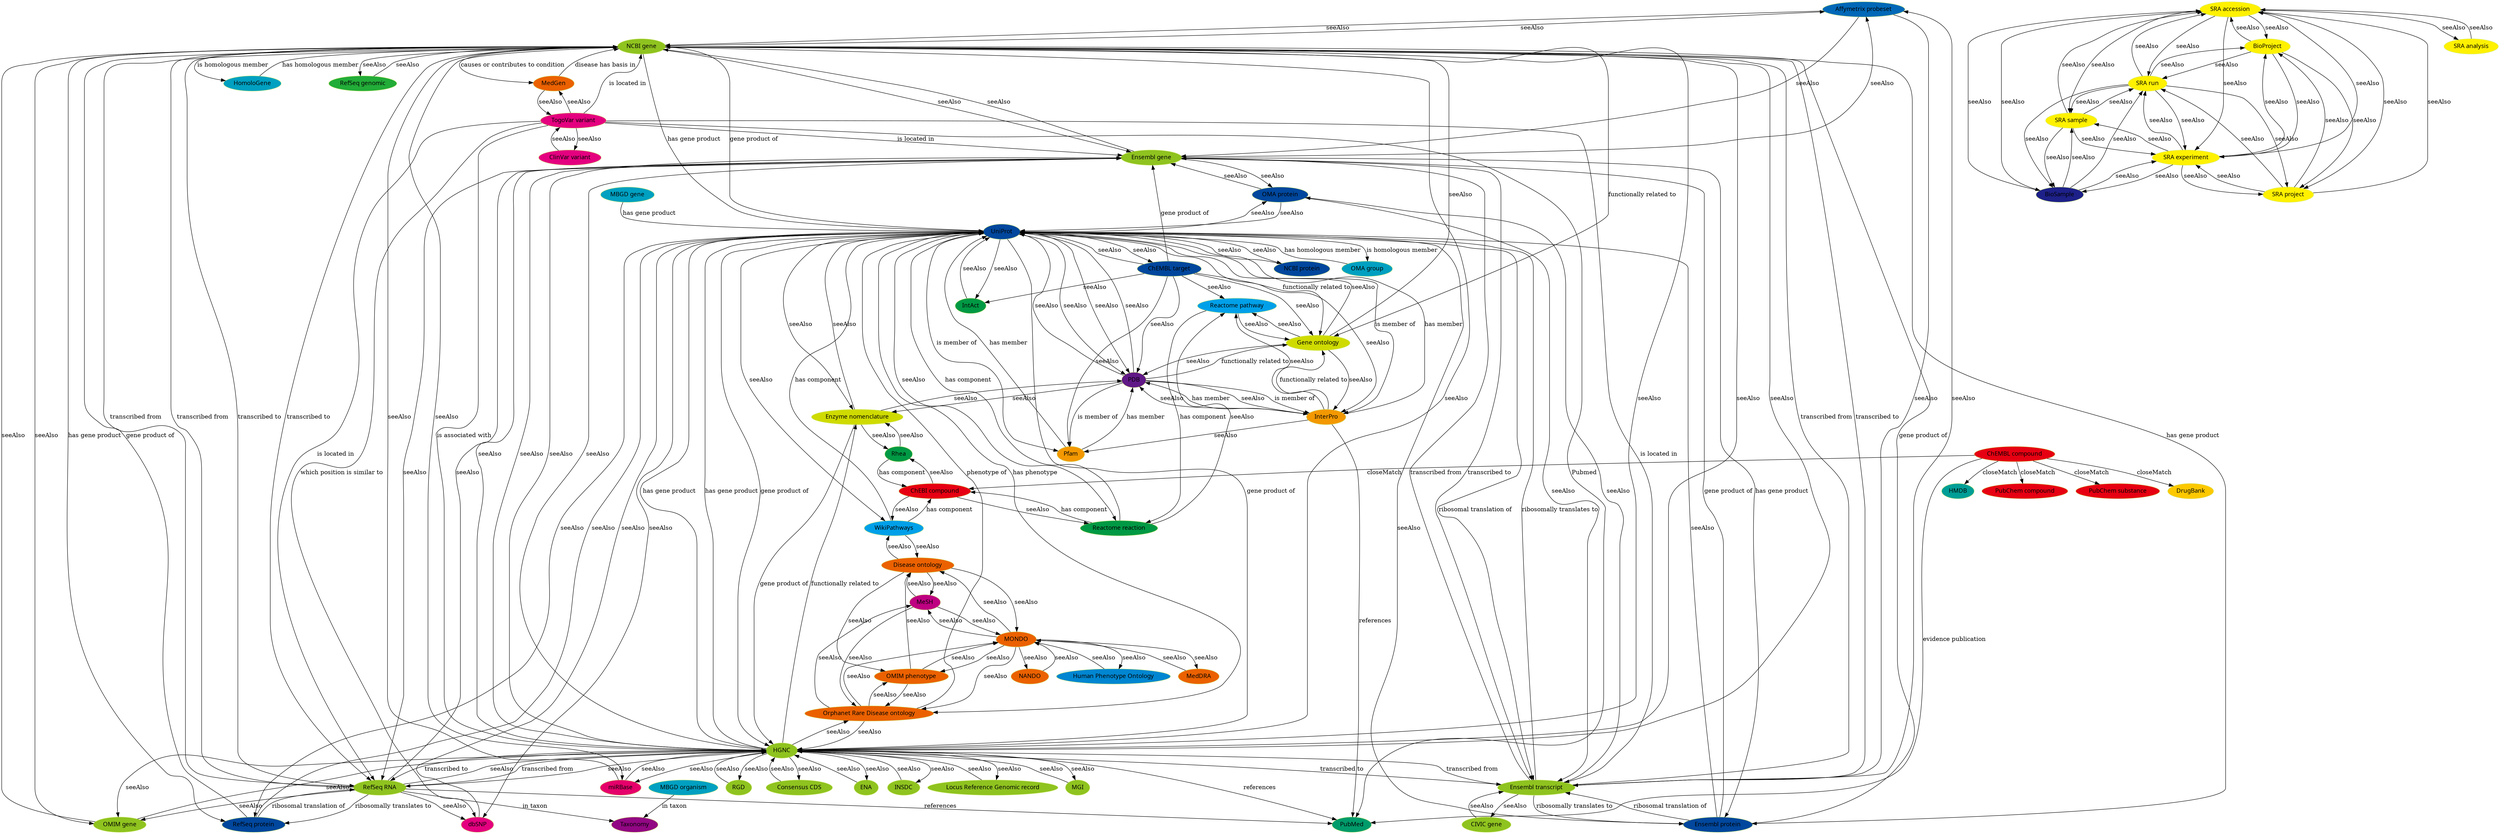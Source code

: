 digraph togoid {
 node [
    colorscheme = "rdylgn11"
    style = "solid,filled",
    fontname = "Migu 1M",
    color = 7,
  ];

  "Affymetrix probeset" [fillcolor = "#0068B7"] ;
  "NCBI gene" [fillcolor = "#8FC31F"] ;
  "ChEMBL compound" [fillcolor = "#E60012"] ;
  "ChEBI compound" [fillcolor = "#E60012"] ;
  "DrugBank" [fillcolor = "#FCC800"] ;
  "HMDB" [fillcolor = "#009E96"] ;
  "PubChem compound" [fillcolor = "#E60012"] ;
  "PubChem substance" [fillcolor = "#E60012"] ;
  "PubMed" [fillcolor = "#009B6B"] ;
  "ChEMBL target" [fillcolor = "#00479D"] ;
  "Ensembl gene" [fillcolor = "#8FC31F"] ;
  "Gene ontology" [fillcolor = "#CFDB00"] ;
  "IntAct" [fillcolor = "#009944"] ;
  "InterPro" [fillcolor = "#F39800"] ;
  "PDB" [fillcolor = "#601986"] ;
  "Pfam" [fillcolor = "#F39800"] ;
  "Reactome pathway" [fillcolor = "#00A0E9"] ;
  "CIVIC gene" [fillcolor = "#8FC31F"] ;
  "Ensembl transcript" [fillcolor = "#8FC31F"] ;
  "Disease ontology" [fillcolor = "#EB6100"] ;
  "MeSH" [fillcolor = "#BE0081"] ;
  "OMIM phenotype" [fillcolor = "#EB6100"] ;
  "Ensembl protein" [fillcolor = "#00479D"] ;
  "HGNC" [fillcolor = "#8FC31F"] ;
  "RefSeq RNA" [fillcolor = "#8FC31F"] ;
  "Consensus CDS" [fillcolor = "#8FC31F"] ;
  "Enzyme nomenclature" [fillcolor = "#CFDB00"] ;
  "ENA" [fillcolor = "#8FC31F"] ;
  "INSDC" [fillcolor = "#8FC31F"] ;
  "Locus Reference Genomic record" [fillcolor = "#8FC31F"] ;
  "MGI" [fillcolor = "#8FC31F"] ;
  "miRBase" [fillcolor = "#E5006A"] ;
  "OMIM gene" [fillcolor = "#8FC31F"] ;
  "Orphanet Rare Disease ontology" [fillcolor = "#EB6100"] ;
  "RGD" [fillcolor = "#8FC31F"] ;
  "UniProt" [fillcolor = "#00479D"] ;
  "HomoloGene" [fillcolor = "#00A0C1"] ;
  "MONDO" [fillcolor = "#EB6100"] ;
  "Human Phenotype Ontology" [fillcolor = "#0086D1"] ;
  "MedDRA" [fillcolor = "#EB6100"] ;
  "NANDO" [fillcolor = "#EB6100"] ;
  "RefSeq genomic" [fillcolor = "#22AC38"] ;
  "RefSeq protein" [fillcolor = "#00479D"] ;
  "SRA accession" [fillcolor = "#FFF100"] ;
  "BioProject" [fillcolor = "#FFF100"] ;
  "BioSample" [fillcolor = "#1D2088"] ;
  "SRA analysis" [fillcolor = "#FFF100"] ;
  "SRA experiment" [fillcolor = "#FFF100"] ;
  "SRA project" [fillcolor = "#FFF100"] ;
  "SRA run" [fillcolor = "#FFF100"] ;
  "SRA sample" [fillcolor = "#FFF100"] ;
  "WikiPathways" [fillcolor = "#00A0E9"] ;
  "MBGD gene" [fillcolor = "#00A0C1"] ;
  "MBGD organism" [fillcolor = "#00A0C1"] ;
  "Taxonomy" [fillcolor = "#920783"] ;
  "MedGen" [fillcolor = "#EB6100"] ;
  "OMA protein" [fillcolor = "#00479D"] ;
  "Reactome reaction" [fillcolor = "#009944"] ;
  "dbSNP" [fillcolor = "#E4007F"] ;
  "Rhea" [fillcolor = "#009944"] ;
  "TogoVar variant" [fillcolor = "#E4007F"] ;
  "ClinVar variant" [fillcolor = "#E4007F"] ;
  "NCBI protein" [fillcolor = "#00479D"] ;
  "OMA group" [fillcolor = "#00A0C1"] ;

  "Affymetrix probeset" -> "NCBI gene" [label = "seeAlso"] ;
  "NCBI gene" -> "Affymetrix probeset" [label = "seeAlso"] ;
  "ChEMBL compound" -> "ChEBI compound" [label = "closeMatch"] ;
  "ChEMBL compound" -> "DrugBank" [label = "closeMatch"] ;
  "ChEMBL compound" -> "HMDB" [label = "closeMatch"] ;
  "ChEMBL compound" -> "PubChem compound" [label = "closeMatch"] ;
  "ChEMBL compound" -> "PubChem substance" [label = "closeMatch"] ;
  "ChEMBL compound" -> "PubMed" [label = "evidence publication"] ;
  "ChEMBL target" -> "Ensembl gene" [label = "gene product of"] ;
  "ChEMBL target" -> "Gene ontology" [label = "seeAlso"] ;
  "ChEMBL target" -> "IntAct" [label = "seeAlso"] ;
  "ChEMBL target" -> "InterPro" [label = "seeAlso"] ;
  "ChEMBL target" -> "PDB" [label = "seeAlso"] ;
  "ChEMBL target" -> "Pfam" [label = "seeAlso"] ;
  "ChEMBL target" -> "Reactome pathway" [label = "seeAlso"] ;
  "CIVIC gene" -> "Ensembl transcript" [label = "seeAlso"] ;
  "Ensembl transcript" -> "CIVIC gene" [label = "seeAlso"] ;
  "Disease ontology" -> "MeSH" [label = "seeAlso"] ;
  "MeSH" -> "Disease ontology" [label = "seeAlso"] ;
  "Disease ontology" -> "OMIM phenotype" [label = "seeAlso"] ;
  "OMIM phenotype" -> "Disease ontology" [label = "seeAlso"] ;
  "Ensembl gene" -> "Affymetrix probeset" [label = "seeAlso"] ;
  "Affymetrix probeset" -> "Ensembl gene" [label = "seeAlso"] ;
  "Ensembl gene" -> "Ensembl protein" [label = "has gene product"] ;
  "Ensembl protein" -> "Ensembl gene" [label = "gene product of"] ;
  "Ensembl gene" -> "Ensembl transcript" [label = "transcribed to"] ;
  "Ensembl transcript" -> "Ensembl gene" [label = "transcribed from"] ;
  "Ensembl gene" -> "HGNC" [label = "seeAlso"] ;
  "HGNC" -> "Ensembl gene" [label = "seeAlso"] ;
  "Ensembl gene" -> "RefSeq RNA" [label = "seeAlso"] ;
  "RefSeq RNA" -> "Ensembl gene" [label = "seeAlso"] ;
  "Ensembl protein" -> "Ensembl transcript" [label = "ribosomal translation of"] ;
  "Ensembl transcript" -> "Ensembl protein" [label = "ribosomally translates to"] ;
  "Ensembl transcript" -> "Affymetrix probeset" [label = "seeAlso"] ;
  "Affymetrix probeset" -> "Ensembl transcript" [label = "seeAlso"] ;
  "Ensembl transcript" -> "HGNC" [label = "transcribed from"] ;
  "HGNC" -> "Ensembl transcript" [label = "transcribed to"] ;
  "HGNC" -> "Consensus CDS" [label = "seeAlso"] ;
  "Consensus CDS" -> "HGNC" [label = "seeAlso"] ;
  "HGNC" -> "Enzyme nomenclature" [label = "functionally related to"] ;
  "Enzyme nomenclature" -> "HGNC" [label = "gene product of"] ;
  "HGNC" -> "ENA" [label = "seeAlso"] ;
  "ENA" -> "HGNC" [label = "seeAlso"] ;
  "HGNC" -> "Ensembl gene" [label = "seeAlso"] ;
  "Ensembl gene" -> "HGNC" [label = "seeAlso"] ;
  "HGNC" -> "INSDC" [label = "seeAlso"] ;
  "INSDC" -> "HGNC" [label = "seeAlso"] ;
  "HGNC" -> "Locus Reference Genomic record" [label = "seeAlso"] ;
  "Locus Reference Genomic record" -> "HGNC" [label = "seeAlso"] ;
  "HGNC" -> "MGI" [label = "seeAlso"] ;
  "MGI" -> "HGNC" [label = "seeAlso"] ;
  "HGNC" -> "miRBase" [label = "seeAlso"] ;
  "miRBase" -> "HGNC" [label = "seeAlso"] ;
  "HGNC" -> "NCBI gene" [label = "seeAlso"] ;
  "NCBI gene" -> "HGNC" [label = "seeAlso"] ;
  "HGNC" -> "OMIM gene" [label = "seeAlso"] ;
  "OMIM gene" -> "HGNC" [label = "seeAlso"] ;
  "HGNC" -> "Orphanet Rare Disease ontology" [label = "seeAlso"] ;
  "Orphanet Rare Disease ontology" -> "HGNC" [label = "seeAlso"] ;
  "HGNC" -> "PubMed" [label = "references"] ;
  "HGNC" -> "RefSeq RNA" [label = "seeAlso"] ;
  "RefSeq RNA" -> "HGNC" [label = "seeAlso"] ;
  "HGNC" -> "RGD" [label = "seeAlso"] ;
  "RGD" -> "HGNC" [label = "seeAlso"] ;
  "HGNC" -> "UniProt" [label = "has gene product"] ;
  "UniProt" -> "HGNC" [label = "gene product of"] ;
  "HomoloGene" -> "NCBI gene" [label = "has homologous member"] ;
  "NCBI gene" -> "HomoloGene" [label = "is homologous member"] ;
  "InterPro" -> "Gene ontology" [label = "functionally related to"] ;
  "Gene ontology" -> "InterPro" [label = "seeAlso"] ;
  "InterPro" -> "PDB" [label = "seeAlso"] ;
  "PDB" -> "InterPro" [label = "seeAlso"] ;
  "InterPro" -> "Pfam" [label = "seeAlso"] ;
  "InterPro" -> "PubMed" [label = "references"] ;
  "InterPro" -> "Reactome pathway" [label = "seeAlso"] ;
  "MONDO" -> "Disease ontology" [label = "seeAlso"] ;
  "Disease ontology" -> "MONDO" [label = "seeAlso"] ;
  "MONDO" -> "Human Phenotype Ontology" [label = "seeAlso"] ;
  "Human Phenotype Ontology" -> "MONDO" [label = "seeAlso"] ;
  "MONDO" -> "MedDRA" [label = "seeAlso"] ;
  "MedDRA" -> "MONDO" [label = "seeAlso"] ;
  "MONDO" -> "MeSH" [label = "seeAlso"] ;
  "MeSH" -> "MONDO" [label = "seeAlso"] ;
  "MONDO" -> "OMIM phenotype" [label = "seeAlso"] ;
  "OMIM phenotype" -> "MONDO" [label = "seeAlso"] ;
  "MONDO" -> "Orphanet Rare Disease ontology" [label = "seeAlso"] ;
  "Orphanet Rare Disease ontology" -> "MONDO" [label = "seeAlso"] ;
  "NANDO" -> "MONDO" [label = "seeAlso"] ;
  "MONDO" -> "NANDO" [label = "seeAlso"] ;
  "NCBI gene" -> "Ensembl gene" [label = "seeAlso"] ;
  "Ensembl gene" -> "NCBI gene" [label = "seeAlso"] ;
  "NCBI gene" -> "Ensembl protein" [label = "has gene product"] ;
  "Ensembl protein" -> "NCBI gene" [label = "gene product of"] ;
  "NCBI gene" -> "Ensembl transcript" [label = "transcribed to"] ;
  "Ensembl transcript" -> "NCBI gene" [label = "transcribed from"] ;
  "NCBI gene" -> "Gene ontology" [label = "functionally related to"] ;
  "Gene ontology" -> "NCBI gene" [label = "seeAlso"] ;
  "NCBI gene" -> "HGNC" [label = "seeAlso"] ;
  "HGNC" -> "NCBI gene" [label = "seeAlso"] ;
  "NCBI gene" -> "miRBase" [label = "seeAlso"] ;
  "miRBase" -> "NCBI gene" [label = "seeAlso"] ;
  "NCBI gene" -> "OMIM gene" [label = "seeAlso"] ;
  "OMIM gene" -> "NCBI gene" [label = "seeAlso"] ;
  "NCBI gene" -> "RefSeq genomic" [label = "seeAlso"] ;
  "RefSeq genomic" -> "NCBI gene" [label = "seeAlso"] ;
  "NCBI gene" -> "RefSeq protein" [label = "has gene product"] ;
  "RefSeq protein" -> "NCBI gene" [label = "gene product of"] ;
  "NCBI gene" -> "RefSeq RNA" [label = "transcribed to"] ;
  "RefSeq RNA" -> "NCBI gene" [label = "transcribed from"] ;
  "RefSeq protein" -> "UniProt" [label = "seeAlso"] ;
  "UniProt" -> "RefSeq protein" [label = "seeAlso"] ;
  "SRA accession" -> "BioProject" [label = "seeAlso"] ;
  "BioProject" -> "SRA accession" [label = "seeAlso"] ;
  "SRA accession" -> "BioSample" [label = "seeAlso"] ;
  "BioSample" -> "SRA accession" [label = "seeAlso"] ;
  "SRA accession" -> "SRA analysis" [label = "seeAlso"] ;
  "SRA analysis" -> "SRA accession" [label = "seeAlso"] ;
  "SRA accession" -> "SRA experiment" [label = "seeAlso"] ;
  "SRA experiment" -> "SRA accession" [label = "seeAlso"] ;
  "SRA accession" -> "SRA project" [label = "seeAlso"] ;
  "SRA project" -> "SRA accession" [label = "seeAlso"] ;
  "SRA accession" -> "SRA run" [label = "seeAlso"] ;
  "SRA run" -> "SRA accession" [label = "seeAlso"] ;
  "SRA accession" -> "SRA sample" [label = "seeAlso"] ;
  "SRA sample" -> "SRA accession" [label = "seeAlso"] ;
  "SRA experiment" -> "BioProject" [label = "seeAlso"] ;
  "BioProject" -> "SRA experiment" [label = "seeAlso"] ;
  "SRA experiment" -> "BioSample" [label = "seeAlso"] ;
  "BioSample" -> "SRA experiment" [label = "seeAlso"] ;
  "SRA experiment" -> "SRA project" [label = "seeAlso"] ;
  "SRA project" -> "SRA experiment" [label = "seeAlso"] ;
  "SRA experiment" -> "SRA sample" [label = "seeAlso"] ;
  "SRA sample" -> "SRA experiment" [label = "seeAlso"] ;
  "SRA project" -> "BioProject" [label = "seeAlso"] ;
  "BioProject" -> "SRA project" [label = "seeAlso"] ;
  "SRA run" -> "BioProject" [label = "seeAlso"] ;
  "BioProject" -> "SRA run" [label = "seeAlso"] ;
  "SRA run" -> "BioSample" [label = "seeAlso"] ;
  "BioSample" -> "SRA run" [label = "seeAlso"] ;
  "SRA run" -> "SRA experiment" [label = "seeAlso"] ;
  "SRA experiment" -> "SRA run" [label = "seeAlso"] ;
  "SRA run" -> "SRA project" [label = "seeAlso"] ;
  "SRA project" -> "SRA run" [label = "seeAlso"] ;
  "SRA run" -> "SRA sample" [label = "seeAlso"] ;
  "SRA sample" -> "SRA run" [label = "seeAlso"] ;
  "SRA sample" -> "BioSample" [label = "seeAlso"] ;
  "BioSample" -> "SRA sample" [label = "seeAlso"] ;
  "WikiPathways" -> "ChEBI compound" [label = "has component"] ;
  "ChEBI compound" -> "WikiPathways" [label = "seeAlso"] ;
  "WikiPathways" -> "Disease ontology" [label = "seeAlso"] ;
  "Disease ontology" -> "WikiPathways" [label = "seeAlso"] ;
  "WikiPathways" -> "UniProt" [label = "has component"] ;
  "UniProt" -> "WikiPathways" [label = "seeAlso"] ;
  "MBGD gene" -> "UniProt" [label = "has gene product"] ;
  "MBGD organism" -> "Taxonomy" [label = "in taxon"] ;
  "MedGen" -> "NCBI gene" [label = "disease has basis in"] ;
  "NCBI gene" -> "MedGen" [label = "causes or contributes to condition"] ;
  "OMA protein" -> "Ensembl gene" [label = "seeAlso"] ;
  "Ensembl gene" -> "OMA protein" [label = "seeAlso"] ;
  "OMA protein" -> "Ensembl transcript" [label = "seeAlso"] ;
  "Ensembl transcript" -> "OMA protein" [label = "seeAlso"] ;
  "OMA protein" -> "UniProt" [label = "seeAlso"] ;
  "UniProt" -> "OMA protein" [label = "seeAlso"] ;
  "Orphanet Rare Disease ontology" -> "MeSH" [label = "seeAlso"] ;
  "MeSH" -> "Orphanet Rare Disease ontology" [label = "seeAlso"] ;
  "Orphanet Rare Disease ontology" -> "OMIM phenotype" [label = "seeAlso"] ;
  "OMIM phenotype" -> "Orphanet Rare Disease ontology" [label = "seeAlso"] ;
  "PDB" -> "Enzyme nomenclature" [label = "seeAlso"] ;
  "Enzyme nomenclature" -> "PDB" [label = "seeAlso"] ;
  "PDB" -> "Gene ontology" [label = "functionally related to"] ;
  "Gene ontology" -> "PDB" [label = "seeAlso"] ;
  "PDB" -> "InterPro" [label = "is member of"] ;
  "InterPro" -> "PDB" [label = "has member"] ;
  "PDB" -> "Pfam" [label = "is member of"] ;
  "Pfam" -> "PDB" [label = "has member"] ;
  "PDB" -> "UniProt" [label = "seeAlso"] ;
  "UniProt" -> "PDB" [label = "seeAlso"] ;
  "Reactome pathway" -> "Gene ontology" [label = "seeAlso"] ;
  "Gene ontology" -> "Reactome pathway" [label = "seeAlso"] ;
  "Reactome pathway" -> "Reactome reaction" [label = "has component"] ;
  "Reactome reaction" -> "Reactome pathway" [label = "seeAlso"] ;
  "Reactome reaction" -> "ChEBI compound" [label = "has component"] ;
  "ChEBI compound" -> "Reactome reaction" [label = "seeAlso"] ;
  "Reactome reaction" -> "UniProt" [label = "has component"] ;
  "UniProt" -> "Reactome reaction" [label = "seeAlso"] ;
  "RefSeq RNA" -> "dbSNP" [label = "seeAlso"] ;
  "RefSeq RNA" -> "HGNC" [label = "transcribed from"] ;
  "HGNC" -> "RefSeq RNA" [label = "transcribed to"] ;
  "RefSeq RNA" -> "NCBI gene" [label = "transcribed from"] ;
  "NCBI gene" -> "RefSeq RNA" [label = "transcribed to"] ;
  "RefSeq RNA" -> "OMIM gene" [label = "seeAlso"] ;
  "RefSeq RNA" -> "PubMed" [label = "references"] ;
  "RefSeq RNA" -> "RefSeq protein" [label = "ribosomally translates to"] ;
  "RefSeq protein" -> "RefSeq RNA" [label = "ribosomal translation of"] ;
  "RefSeq RNA" -> "Taxonomy" [label = "in taxon"] ;
  "Rhea" -> "ChEBI compound" [label = "has component"] ;
  "ChEBI compound" -> "Rhea" [label = "seeAlso"] ;
  "Rhea" -> "Enzyme nomenclature" [label = "seeAlso"] ;
  "Enzyme nomenclature" -> "Rhea" [label = "seeAlso"] ;
  "TogoVar variant" -> "ClinVar variant" [label = "seeAlso"] ;
  "ClinVar variant" -> "TogoVar variant" [label = "seeAlso"] ;
  "TogoVar variant" -> "dbSNP" [label = "which position is similar to"] ;
  "TogoVar variant" -> "Ensembl gene" [label = "is located in"] ;
  "TogoVar variant" -> "Ensembl transcript" [label = "is located in"] ;
  "TogoVar variant" -> "HGNC" [label = "is associated with"] ;
  "TogoVar variant" -> "MedGen" [label = "seeAlso"] ;
  "MedGen" -> "TogoVar variant" [label = "seeAlso"] ;
  "TogoVar variant" -> "NCBI gene" [label = "is located in"] ;
  "TogoVar variant" -> "PubMed" [label = "Pubmed"] ;
  "TogoVar variant" -> "RefSeq RNA" [label = "is located in"] ;
  "UniProt" -> "ChEMBL target" [label = "seeAlso"] ;
  "ChEMBL target" -> "UniProt" [label = "seeAlso"] ;
  "UniProt" -> "dbSNP" [label = "seeAlso"] ;
  "dbSNP" -> "UniProt" [label = "seeAlso"] ;
  "UniProt" -> "Enzyme nomenclature" [label = "seeAlso"] ;
  "Enzyme nomenclature" -> "UniProt" [label = "seeAlso"] ;
  "UniProt" -> "Ensembl protein" [label = "seeAlso"] ;
  "Ensembl protein" -> "UniProt" [label = "seeAlso"] ;
  "UniProt" -> "Ensembl transcript" [label = "ribosomal translation of"] ;
  "Ensembl transcript" -> "UniProt" [label = "ribosomally translates to"] ;
  "UniProt" -> "Gene ontology" [label = "functionally related to"] ;
  "Gene ontology" -> "UniProt" [label = "seeAlso"] ;
  "UniProt" -> "HGNC" [label = "gene product of"] ;
  "HGNC" -> "UniProt" [label = "has gene product"] ;
  "UniProt" -> "IntAct" [label = "seeAlso"] ;
  "IntAct" -> "UniProt" [label = "seeAlso"] ;
  "UniProt" -> "InterPro" [label = "is member of"] ;
  "InterPro" -> "UniProt" [label = "has member"] ;
  "UniProt" -> "NCBI gene" [label = "gene product of"] ;
  "NCBI gene" -> "UniProt" [label = "has gene product"] ;
  "UniProt" -> "NCBI protein" [label = "seeAlso"] ;
  "NCBI protein" -> "UniProt" [label = "seeAlso"] ;
  "UniProt" -> "OMA group" [label = "is homologous member"] ;
  "OMA group" -> "UniProt" [label = "has homologous member"] ;
  "UniProt" -> "Orphanet Rare Disease ontology" [label = "has phenotype"] ;
  "Orphanet Rare Disease ontology" -> "UniProt" [label = "phenotype of"] ;
  "UniProt" -> "PDB" [label = "seeAlso"] ;
  "PDB" -> "UniProt" [label = "seeAlso"] ;
  "UniProt" -> "Pfam" [label = "is member of"] ;
  "Pfam" -> "UniProt" [label = "has member"] ;
}
